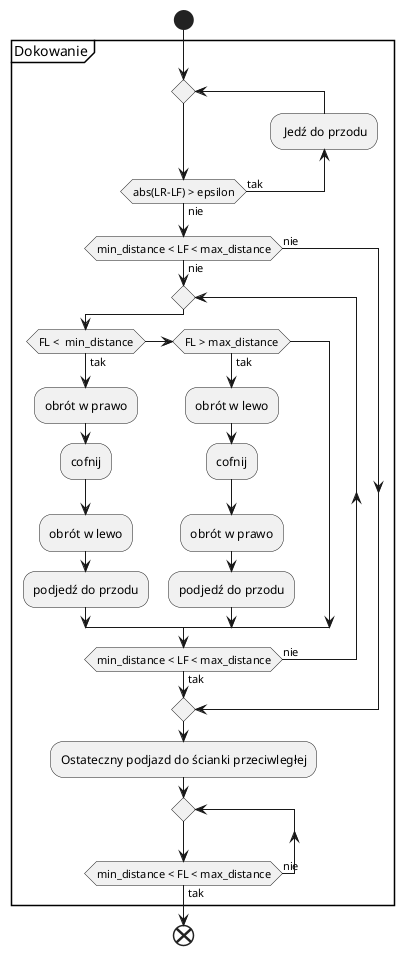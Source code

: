@startuml general_docking_algorithm
' !theme spacelab
scale 1

start

group Dokowanie

repeat 
backward: Jedź do przodu;
repeat while (abs(LR-LF) > epsilon) is (tak) not (nie)


if (min_distance < LF < max_distance) then (nie)
    repeat
    'backward:test;

    if (FL <  min_distance) then (tak)
        :obrót w prawo;
        :cofnij;
        :obrót w lewo;
        :podjedź do przodu;
    elseif (FL > max_distance) then (tak)
        :obrót w lewo;
        :cofnij;
        :obrót w prawo;
        :podjedź do przodu;
    endif

    repeat while (min_distance < LF < max_distance) is (nie) not (tak)
    'break
else (nie)
endif 
->;

:Ostateczny podjazd do ścianki przeciwległej; 

repeat
repeat while (min_distance < FL < max_distance) is (nie) not (tak)

end group

note
LF = lewy przedni czujnik odległości
LR = lewy tylny czujnik odległości

FR = przedni prawy czujnik odległości
FL = przedni lewy czujnik odległości
end note

end

@enduml
